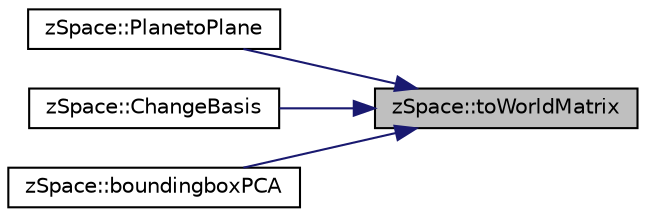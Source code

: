 digraph "zSpace::toWorldMatrix"
{
 // LATEX_PDF_SIZE
  edge [fontname="Helvetica",fontsize="10",labelfontname="Helvetica",labelfontsize="10"];
  node [fontname="Helvetica",fontsize="10",shape=record];
  rankdir="RL";
  Node123 [label="zSpace::toWorldMatrix",height=0.2,width=0.4,color="black", fillcolor="grey75", style="filled", fontcolor="black",tooltip="This method computes the tranformation to the world space of the input 4x4 matrix."];
  Node123 -> Node124 [dir="back",color="midnightblue",fontsize="10",style="solid",fontname="Helvetica"];
  Node124 [label="zSpace::PlanetoPlane",height=0.2,width=0.4,color="black", fillcolor="white", style="filled",URL="$group__z_vector_matrix_utilities.html#ga5ca0bb8666f0cb1b43fc6de191f3cfaa",tooltip="This method computes the tranformation from one 4X4 matrix to another."];
  Node123 -> Node125 [dir="back",color="midnightblue",fontsize="10",style="solid",fontname="Helvetica"];
  Node125 [label="zSpace::ChangeBasis",height=0.2,width=0.4,color="black", fillcolor="white", style="filled",URL="$group__z_vector_matrix_utilities.html#ga60aec2272693d052ec4cf78de73b4572",tooltip="This method computes the tranformation to change the baseis from one 4X4 matrix to another."];
  Node123 -> Node126 [dir="back",color="midnightblue",fontsize="10",style="solid",fontname="Helvetica"];
  Node126 [label="zSpace::boundingboxPCA",height=0.2,width=0.4,color="black", fillcolor="white", style="filled",URL="$group__z_vector_matrix_utilities.html#gae2aefe021083b57bd53dd24d34704dbf",tooltip="This method computes the bounding box for the given points using PCA."];
}
